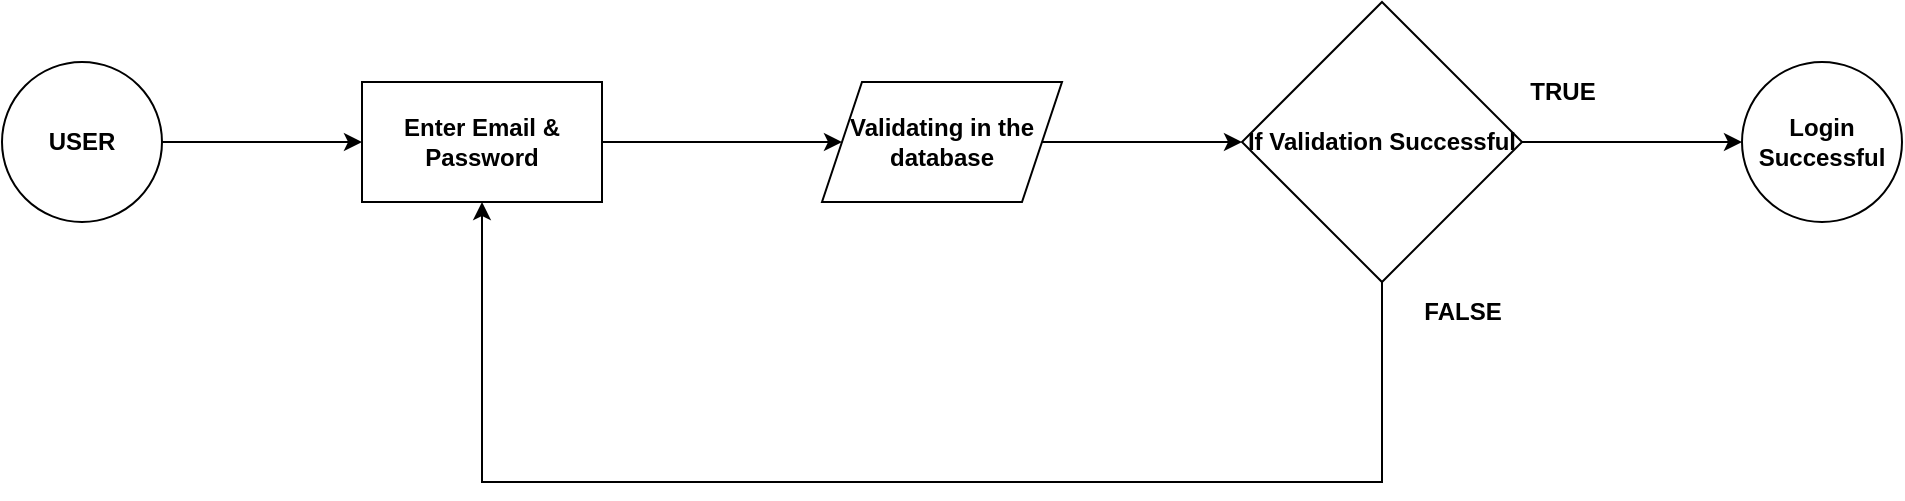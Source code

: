 <mxfile version="21.6.9" type="github">
  <diagram name="Page-1" id="FmoPtNlkp1IxTzr8_TZK">
    <mxGraphModel dx="1909" dy="991" grid="1" gridSize="10" guides="1" tooltips="1" connect="1" arrows="1" fold="1" page="1" pageScale="1" pageWidth="850" pageHeight="1100" math="0" shadow="0">
      <root>
        <mxCell id="0" />
        <mxCell id="1" parent="0" />
        <mxCell id="aUM3otiBLoCD8vI0Q3bh-7" value="" style="edgeStyle=orthogonalEdgeStyle;rounded=0;orthogonalLoop=1;jettySize=auto;html=1;" edge="1" parent="1" source="aUM3otiBLoCD8vI0Q3bh-2" target="aUM3otiBLoCD8vI0Q3bh-3">
          <mxGeometry relative="1" as="geometry" />
        </mxCell>
        <mxCell id="aUM3otiBLoCD8vI0Q3bh-2" value="&lt;b&gt;USER&lt;/b&gt;" style="ellipse;whiteSpace=wrap;html=1;aspect=fixed;" vertex="1" parent="1">
          <mxGeometry x="70" y="210" width="80" height="80" as="geometry" />
        </mxCell>
        <mxCell id="aUM3otiBLoCD8vI0Q3bh-8" value="" style="edgeStyle=orthogonalEdgeStyle;rounded=0;orthogonalLoop=1;jettySize=auto;html=1;" edge="1" parent="1" source="aUM3otiBLoCD8vI0Q3bh-3" target="aUM3otiBLoCD8vI0Q3bh-4">
          <mxGeometry relative="1" as="geometry" />
        </mxCell>
        <mxCell id="aUM3otiBLoCD8vI0Q3bh-3" value="&lt;b&gt;Enter Email &amp;amp; Password&lt;/b&gt;" style="rounded=0;whiteSpace=wrap;html=1;" vertex="1" parent="1">
          <mxGeometry x="250" y="220" width="120" height="60" as="geometry" />
        </mxCell>
        <mxCell id="aUM3otiBLoCD8vI0Q3bh-9" value="" style="edgeStyle=orthogonalEdgeStyle;rounded=0;orthogonalLoop=1;jettySize=auto;html=1;" edge="1" parent="1" source="aUM3otiBLoCD8vI0Q3bh-4" target="aUM3otiBLoCD8vI0Q3bh-5">
          <mxGeometry relative="1" as="geometry" />
        </mxCell>
        <mxCell id="aUM3otiBLoCD8vI0Q3bh-4" value="&lt;b&gt;Validating in the database&lt;/b&gt;" style="shape=parallelogram;perimeter=parallelogramPerimeter;whiteSpace=wrap;html=1;fixedSize=1;" vertex="1" parent="1">
          <mxGeometry x="480" y="220" width="120" height="60" as="geometry" />
        </mxCell>
        <mxCell id="aUM3otiBLoCD8vI0Q3bh-10" value="" style="edgeStyle=orthogonalEdgeStyle;rounded=0;orthogonalLoop=1;jettySize=auto;html=1;" edge="1" parent="1" source="aUM3otiBLoCD8vI0Q3bh-5" target="aUM3otiBLoCD8vI0Q3bh-6">
          <mxGeometry relative="1" as="geometry" />
        </mxCell>
        <mxCell id="aUM3otiBLoCD8vI0Q3bh-11" style="edgeStyle=orthogonalEdgeStyle;rounded=0;orthogonalLoop=1;jettySize=auto;html=1;entryX=0.5;entryY=1;entryDx=0;entryDy=0;" edge="1" parent="1" source="aUM3otiBLoCD8vI0Q3bh-5" target="aUM3otiBLoCD8vI0Q3bh-3">
          <mxGeometry relative="1" as="geometry">
            <Array as="points">
              <mxPoint x="760" y="420" />
              <mxPoint x="310" y="420" />
            </Array>
          </mxGeometry>
        </mxCell>
        <mxCell id="aUM3otiBLoCD8vI0Q3bh-5" value="&lt;b&gt;If Validation Successful&lt;/b&gt;" style="rhombus;whiteSpace=wrap;html=1;" vertex="1" parent="1">
          <mxGeometry x="690" y="180" width="140" height="140" as="geometry" />
        </mxCell>
        <mxCell id="aUM3otiBLoCD8vI0Q3bh-6" value="&lt;b&gt;Login Successful&lt;/b&gt;" style="ellipse;whiteSpace=wrap;html=1;aspect=fixed;" vertex="1" parent="1">
          <mxGeometry x="940" y="210" width="80" height="80" as="geometry" />
        </mxCell>
        <mxCell id="aUM3otiBLoCD8vI0Q3bh-12" value="&lt;b&gt;TRUE&lt;/b&gt;" style="text;html=1;align=center;verticalAlign=middle;resizable=0;points=[];autosize=1;strokeColor=none;fillColor=none;" vertex="1" parent="1">
          <mxGeometry x="820" y="210" width="60" height="30" as="geometry" />
        </mxCell>
        <mxCell id="aUM3otiBLoCD8vI0Q3bh-13" value="&lt;b&gt;FALSE&lt;/b&gt;" style="text;html=1;align=center;verticalAlign=middle;resizable=0;points=[];autosize=1;strokeColor=none;fillColor=none;" vertex="1" parent="1">
          <mxGeometry x="770" y="320" width="60" height="30" as="geometry" />
        </mxCell>
      </root>
    </mxGraphModel>
  </diagram>
</mxfile>
